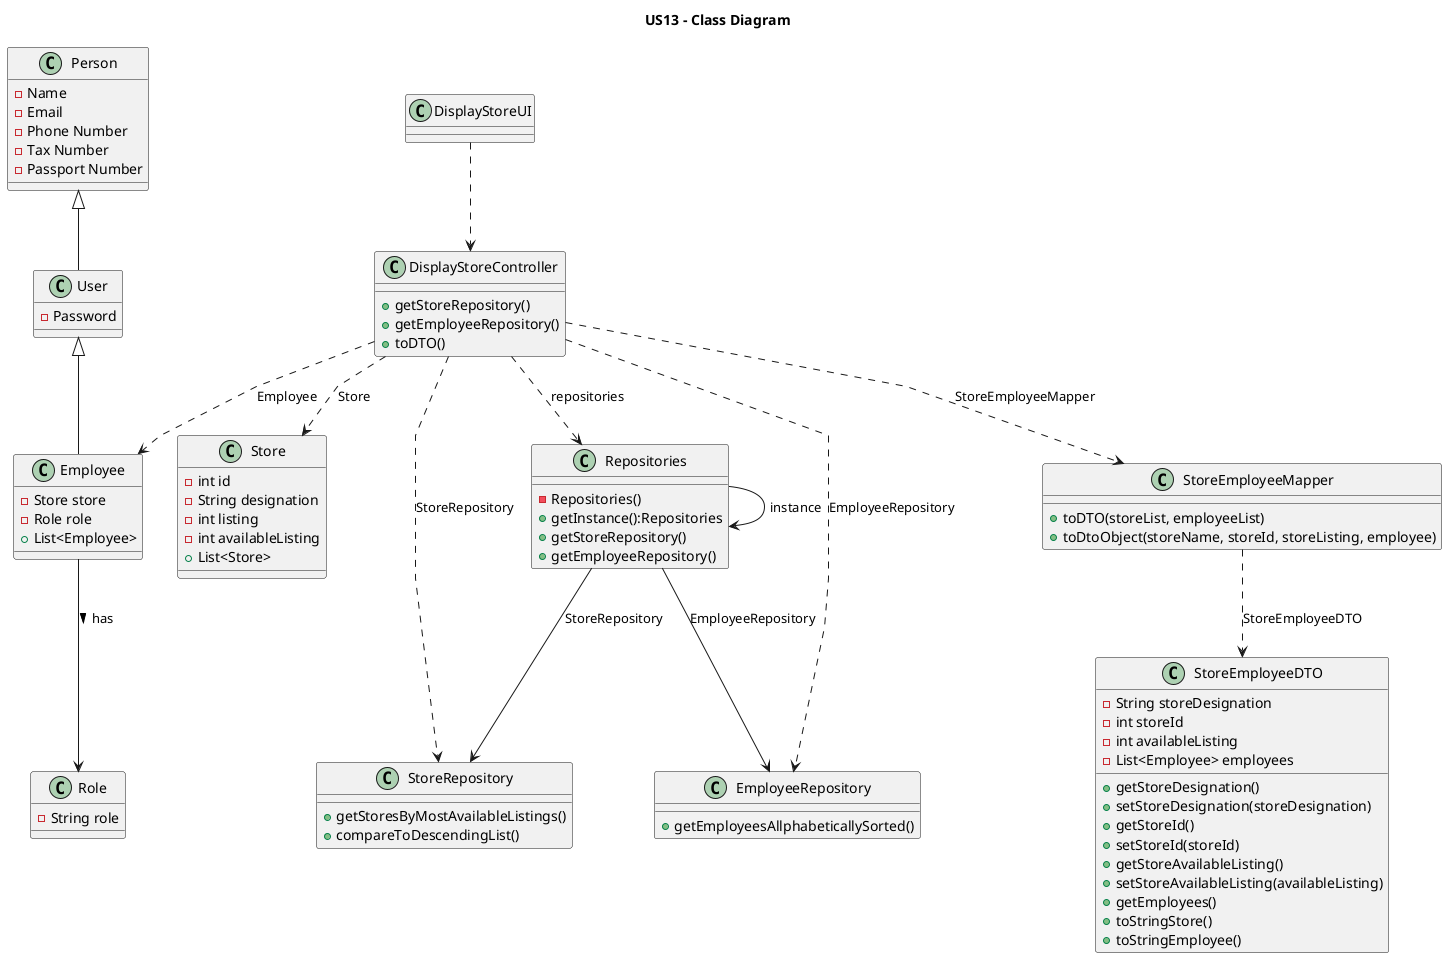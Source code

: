 @startuml

'skinparam monochrome true
skinparam packageStyle rectangle
skinparam shadowing false
skinparam linetype polyline
'skinparam linetype orto
'skinparam classAttributeIconSize 0
'left to right direction

title US13 - Class Diagram

class Repositories {
    -Repositories()
    +getInstance():Repositories
    +getStoreRepository()
    +getEmployeeRepository()
}

class Store {
    -int id
    -String designation
    -int listing
    -int availableListing
    +List<Store>
}

class Employee {
    -Store store
    -Role role
    +List<Employee>
}

class StoreEmployeeMapper {
    +toDTO(storeList, employeeList)
    +toDtoObject(storeName, storeId, storeListing, employee)
}

class DisplayStoreController {
    +getStoreRepository()
    +getEmployeeRepository()
    +toDTO()
}

class StoreRepository {
    +getStoresByMostAvailableListings()
    +compareToDescendingList()
}

class EmployeeRepository {
    +getEmployeesAllphabeticallySorted()
}

class User {
    -Password
}

class Role {
    -String role
}

class Person {
    -Name
    -Email
    -Phone Number
    -Tax Number
    -Passport Number
}

class StoreEmployeeDTO {
    -String storeDesignation
    -int storeId
    -int availableListing
    -List<Employee> employees
    +getStoreDesignation()
    +setStoreDesignation(storeDesignation)
    +getStoreId()
    +setStoreId(storeId)
    +getStoreAvailableListing()
    +setStoreAvailableListing(availableListing)
    +getEmployees()
    +toStringStore()
    +toStringEmployee()
}

class DisplayStoreUI {

}

Repositories -> Repositories:instance
Repositories --> StoreRepository: StoreRepository
Repositories --> EmployeeRepository: EmployeeRepository
Employee --> Role: has >
DisplayStoreController ..> Repositories : repositories
DisplayStoreController ..> StoreRepository : StoreRepository
DisplayStoreController ..> EmployeeRepository : EmployeeRepository
DisplayStoreController ..> Store : Store
DisplayStoreController ..> Employee : Employee
DisplayStoreController ..> StoreEmployeeMapper : StoreEmployeeMapper
DisplayStoreUI ..> DisplayStoreController
StoreEmployeeMapper ..> StoreEmployeeDTO: StoreEmployeeDTO
Person <|-- User
User <|-- Employee

@enduml